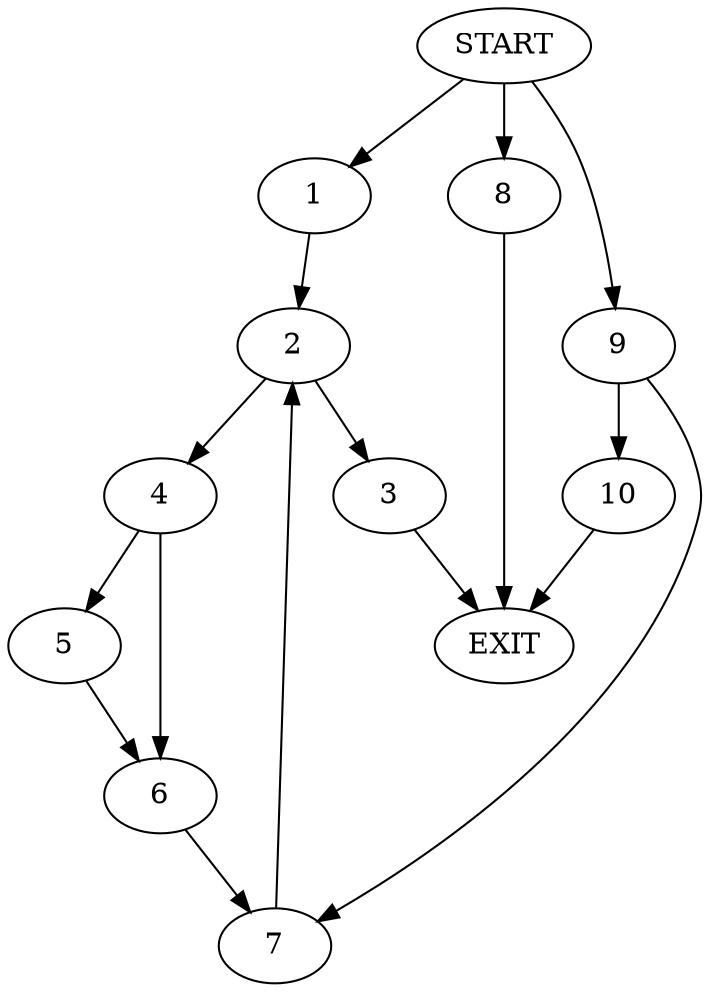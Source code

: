 digraph {
0 [label="START"]
11 [label="EXIT"]
0 -> 1
1 -> 2
2 -> 3
2 -> 4
4 -> 5
4 -> 6
3 -> 11
5 -> 6
6 -> 7
0 -> 8
8 -> 11
7 -> 2
0 -> 9
9 -> 10
9 -> 7
10 -> 11
}
